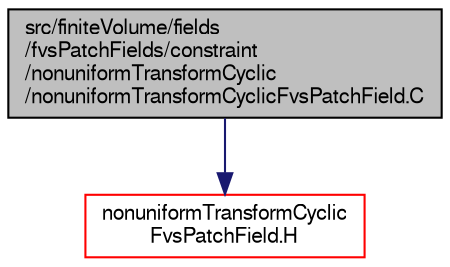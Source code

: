 digraph "src/finiteVolume/fields/fvsPatchFields/constraint/nonuniformTransformCyclic/nonuniformTransformCyclicFvsPatchField.C"
{
  bgcolor="transparent";
  edge [fontname="FreeSans",fontsize="10",labelfontname="FreeSans",labelfontsize="10"];
  node [fontname="FreeSans",fontsize="10",shape=record];
  Node1 [label="src/finiteVolume/fields\l/fvsPatchFields/constraint\l/nonuniformTransformCyclic\l/nonuniformTransformCyclicFvsPatchField.C",height=0.2,width=0.4,color="black", fillcolor="grey75", style="filled" fontcolor="black"];
  Node1 -> Node2 [color="midnightblue",fontsize="10",style="solid",fontname="FreeSans"];
  Node2 [label="nonuniformTransformCyclic\lFvsPatchField.H",height=0.2,width=0.4,color="red",URL="$a05135.html"];
}
